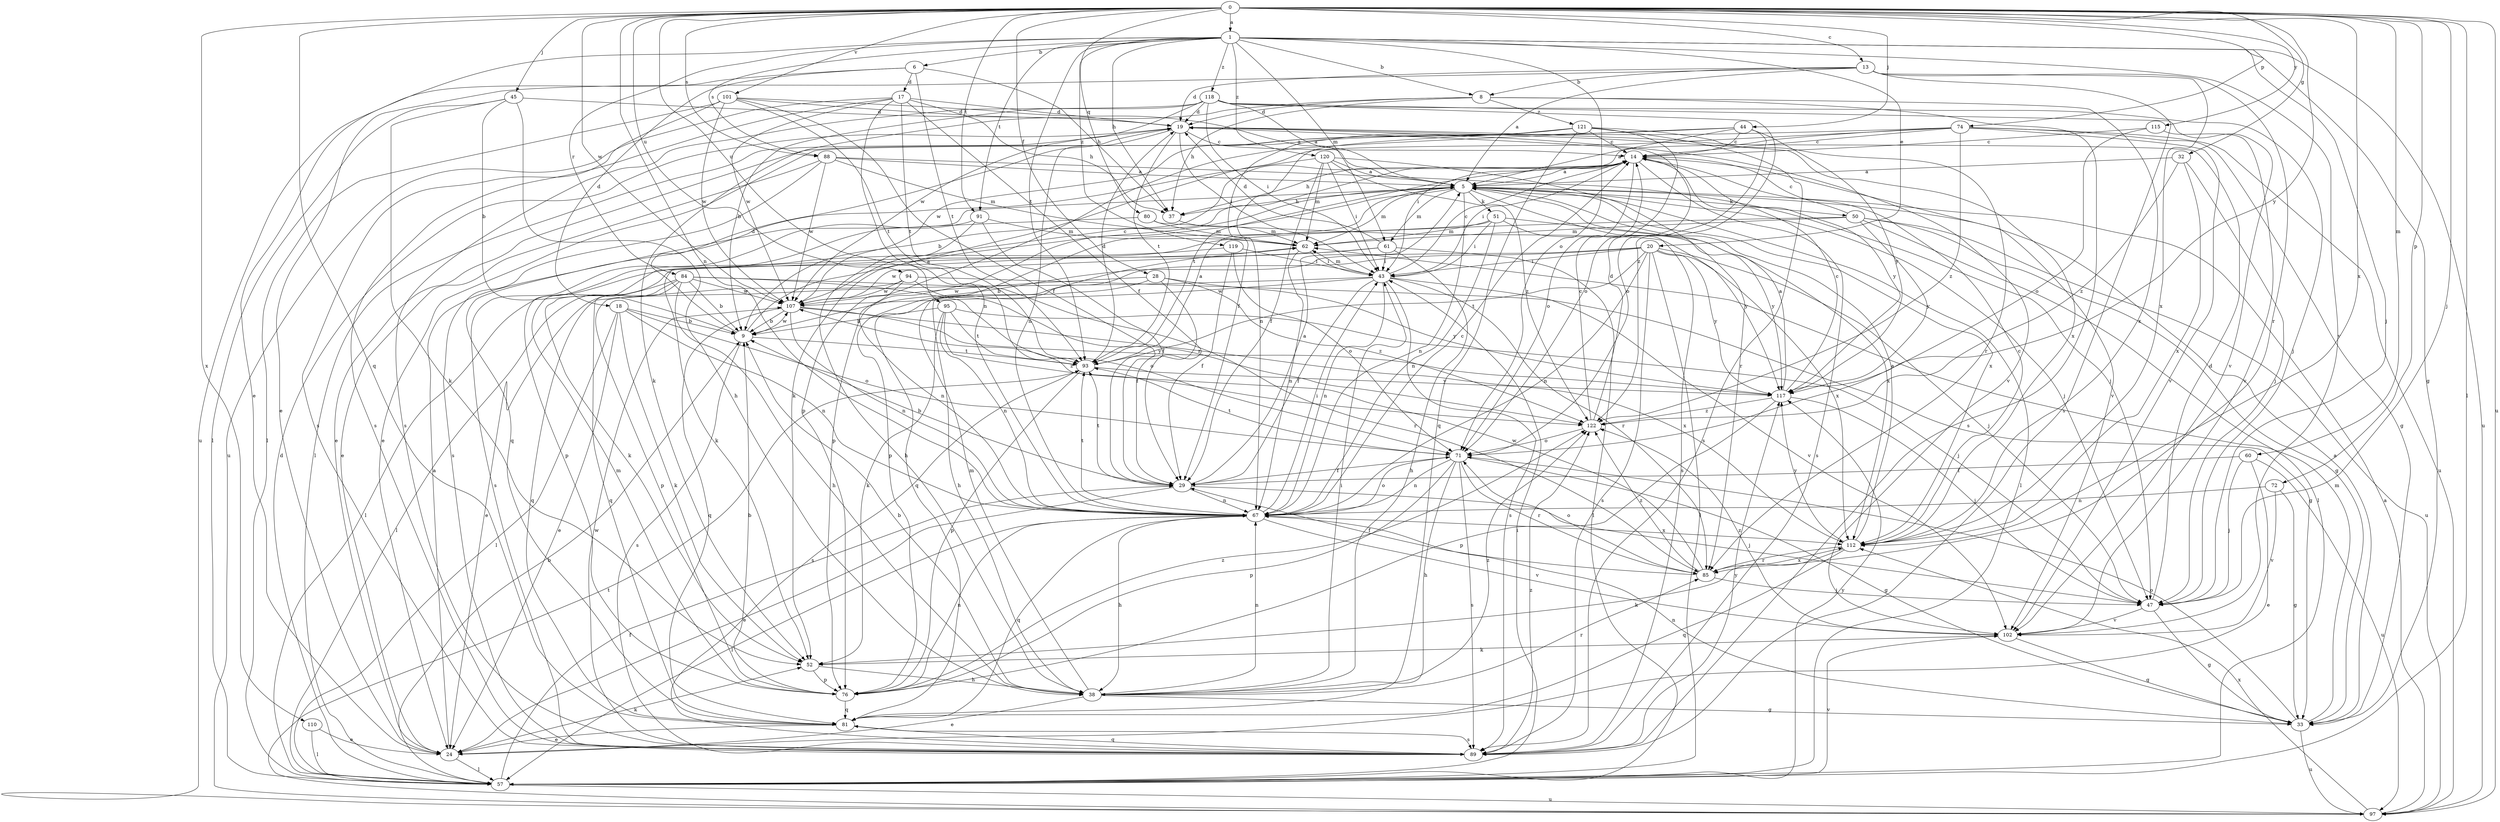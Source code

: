 strict digraph  {
0;
1;
5;
6;
8;
9;
13;
14;
17;
18;
19;
20;
24;
28;
29;
32;
33;
37;
38;
43;
44;
45;
47;
50;
51;
52;
57;
60;
61;
62;
67;
71;
72;
74;
76;
80;
81;
84;
85;
88;
89;
91;
93;
94;
95;
97;
101;
102;
107;
110;
112;
115;
117;
118;
119;
120;
121;
122;
0 -> 1  [label=a];
0 -> 13  [label=c];
0 -> 28  [label=f];
0 -> 32  [label=g];
0 -> 44  [label=j];
0 -> 45  [label=j];
0 -> 47  [label=j];
0 -> 57  [label=l];
0 -> 60  [label=m];
0 -> 67  [label=n];
0 -> 72  [label=p];
0 -> 74  [label=p];
0 -> 80  [label=q];
0 -> 81  [label=q];
0 -> 88  [label=s];
0 -> 91  [label=t];
0 -> 94  [label=u];
0 -> 95  [label=u];
0 -> 97  [label=u];
0 -> 101  [label=v];
0 -> 107  [label=w];
0 -> 110  [label=x];
0 -> 112  [label=x];
0 -> 115  [label=y];
0 -> 117  [label=y];
1 -> 6  [label=b];
1 -> 8  [label=b];
1 -> 20  [label=e];
1 -> 24  [label=e];
1 -> 33  [label=g];
1 -> 37  [label=h];
1 -> 47  [label=j];
1 -> 61  [label=m];
1 -> 71  [label=o];
1 -> 84  [label=r];
1 -> 88  [label=s];
1 -> 91  [label=t];
1 -> 93  [label=t];
1 -> 97  [label=u];
1 -> 102  [label=v];
1 -> 118  [label=z];
1 -> 119  [label=z];
1 -> 120  [label=z];
5 -> 37  [label=h];
5 -> 47  [label=j];
5 -> 50  [label=k];
5 -> 51  [label=k];
5 -> 57  [label=l];
5 -> 61  [label=m];
5 -> 62  [label=m];
5 -> 67  [label=n];
5 -> 76  [label=p];
5 -> 89  [label=s];
5 -> 112  [label=x];
6 -> 17  [label=d];
6 -> 18  [label=d];
6 -> 37  [label=h];
6 -> 93  [label=t];
6 -> 97  [label=u];
8 -> 19  [label=d];
8 -> 37  [label=h];
8 -> 52  [label=k];
8 -> 89  [label=s];
8 -> 112  [label=x];
8 -> 121  [label=z];
9 -> 5  [label=a];
9 -> 19  [label=d];
9 -> 89  [label=s];
9 -> 93  [label=t];
9 -> 107  [label=w];
13 -> 5  [label=a];
13 -> 8  [label=b];
13 -> 19  [label=d];
13 -> 24  [label=e];
13 -> 85  [label=r];
13 -> 89  [label=s];
13 -> 112  [label=x];
14 -> 5  [label=a];
14 -> 9  [label=b];
14 -> 37  [label=h];
14 -> 43  [label=i];
14 -> 71  [label=o];
14 -> 89  [label=s];
14 -> 93  [label=t];
14 -> 102  [label=v];
14 -> 117  [label=y];
17 -> 19  [label=d];
17 -> 29  [label=f];
17 -> 37  [label=h];
17 -> 67  [label=n];
17 -> 89  [label=s];
17 -> 93  [label=t];
17 -> 97  [label=u];
17 -> 107  [label=w];
18 -> 9  [label=b];
18 -> 24  [label=e];
18 -> 52  [label=k];
18 -> 57  [label=l];
18 -> 67  [label=n];
18 -> 71  [label=o];
19 -> 14  [label=c];
19 -> 43  [label=i];
19 -> 57  [label=l];
19 -> 67  [label=n];
19 -> 93  [label=t];
19 -> 102  [label=v];
19 -> 112  [label=x];
20 -> 9  [label=b];
20 -> 43  [label=i];
20 -> 47  [label=j];
20 -> 57  [label=l];
20 -> 67  [label=n];
20 -> 81  [label=q];
20 -> 89  [label=s];
20 -> 93  [label=t];
20 -> 112  [label=x];
20 -> 117  [label=y];
24 -> 5  [label=a];
24 -> 52  [label=k];
24 -> 57  [label=l];
28 -> 29  [label=f];
28 -> 38  [label=h];
28 -> 107  [label=w];
28 -> 117  [label=y];
28 -> 122  [label=z];
29 -> 5  [label=a];
29 -> 9  [label=b];
29 -> 24  [label=e];
29 -> 47  [label=j];
29 -> 67  [label=n];
29 -> 93  [label=t];
32 -> 5  [label=a];
32 -> 47  [label=j];
32 -> 112  [label=x];
32 -> 122  [label=z];
33 -> 5  [label=a];
33 -> 62  [label=m];
33 -> 67  [label=n];
33 -> 71  [label=o];
33 -> 97  [label=u];
37 -> 62  [label=m];
38 -> 9  [label=b];
38 -> 24  [label=e];
38 -> 33  [label=g];
38 -> 43  [label=i];
38 -> 62  [label=m];
38 -> 67  [label=n];
38 -> 85  [label=r];
38 -> 122  [label=z];
43 -> 14  [label=c];
43 -> 29  [label=f];
43 -> 62  [label=m];
43 -> 67  [label=n];
43 -> 76  [label=p];
43 -> 85  [label=r];
43 -> 89  [label=s];
43 -> 102  [label=v];
43 -> 107  [label=w];
44 -> 5  [label=a];
44 -> 14  [label=c];
44 -> 24  [label=e];
44 -> 71  [label=o];
44 -> 76  [label=p];
44 -> 117  [label=y];
45 -> 9  [label=b];
45 -> 19  [label=d];
45 -> 38  [label=h];
45 -> 52  [label=k];
45 -> 57  [label=l];
47 -> 19  [label=d];
47 -> 33  [label=g];
47 -> 102  [label=v];
50 -> 14  [label=c];
50 -> 33  [label=g];
50 -> 52  [label=k];
50 -> 57  [label=l];
50 -> 62  [label=m];
50 -> 97  [label=u];
50 -> 117  [label=y];
51 -> 43  [label=i];
51 -> 62  [label=m];
51 -> 67  [label=n];
51 -> 76  [label=p];
51 -> 112  [label=x];
51 -> 117  [label=y];
52 -> 38  [label=h];
52 -> 76  [label=p];
57 -> 9  [label=b];
57 -> 19  [label=d];
57 -> 29  [label=f];
57 -> 43  [label=i];
57 -> 97  [label=u];
57 -> 102  [label=v];
57 -> 117  [label=y];
60 -> 24  [label=e];
60 -> 29  [label=f];
60 -> 47  [label=j];
60 -> 97  [label=u];
61 -> 19  [label=d];
61 -> 38  [label=h];
61 -> 43  [label=i];
61 -> 52  [label=k];
61 -> 57  [label=l];
61 -> 107  [label=w];
62 -> 43  [label=i];
62 -> 67  [label=n];
67 -> 14  [label=c];
67 -> 38  [label=h];
67 -> 43  [label=i];
67 -> 57  [label=l];
67 -> 71  [label=o];
67 -> 81  [label=q];
67 -> 93  [label=t];
67 -> 102  [label=v];
67 -> 112  [label=x];
71 -> 29  [label=f];
71 -> 33  [label=g];
71 -> 38  [label=h];
71 -> 67  [label=n];
71 -> 76  [label=p];
71 -> 85  [label=r];
71 -> 89  [label=s];
71 -> 93  [label=t];
72 -> 33  [label=g];
72 -> 67  [label=n];
72 -> 102  [label=v];
74 -> 14  [label=c];
74 -> 24  [label=e];
74 -> 33  [label=g];
74 -> 43  [label=i];
74 -> 52  [label=k];
74 -> 97  [label=u];
74 -> 102  [label=v];
74 -> 122  [label=z];
76 -> 9  [label=b];
76 -> 62  [label=m];
76 -> 67  [label=n];
76 -> 81  [label=q];
76 -> 122  [label=z];
80 -> 62  [label=m];
80 -> 76  [label=p];
80 -> 117  [label=y];
81 -> 24  [label=e];
81 -> 89  [label=s];
84 -> 9  [label=b];
84 -> 24  [label=e];
84 -> 38  [label=h];
84 -> 57  [label=l];
84 -> 71  [label=o];
84 -> 81  [label=q];
84 -> 85  [label=r];
84 -> 107  [label=w];
85 -> 29  [label=f];
85 -> 47  [label=j];
85 -> 71  [label=o];
85 -> 107  [label=w];
85 -> 112  [label=x];
85 -> 122  [label=z];
88 -> 5  [label=a];
88 -> 24  [label=e];
88 -> 47  [label=j];
88 -> 62  [label=m];
88 -> 89  [label=s];
88 -> 107  [label=w];
89 -> 81  [label=q];
89 -> 107  [label=w];
89 -> 117  [label=y];
89 -> 122  [label=z];
91 -> 29  [label=f];
91 -> 38  [label=h];
91 -> 62  [label=m];
91 -> 89  [label=s];
93 -> 5  [label=a];
93 -> 19  [label=d];
93 -> 76  [label=p];
93 -> 89  [label=s];
93 -> 117  [label=y];
94 -> 33  [label=g];
94 -> 67  [label=n];
94 -> 81  [label=q];
94 -> 107  [label=w];
94 -> 122  [label=z];
95 -> 9  [label=b];
95 -> 47  [label=j];
95 -> 52  [label=k];
95 -> 67  [label=n];
95 -> 93  [label=t];
95 -> 122  [label=z];
97 -> 5  [label=a];
97 -> 93  [label=t];
97 -> 112  [label=x];
101 -> 5  [label=a];
101 -> 19  [label=d];
101 -> 29  [label=f];
101 -> 57  [label=l];
101 -> 89  [label=s];
101 -> 93  [label=t];
101 -> 107  [label=w];
102 -> 33  [label=g];
102 -> 52  [label=k];
102 -> 122  [label=z];
107 -> 9  [label=b];
107 -> 14  [label=c];
107 -> 67  [label=n];
107 -> 81  [label=q];
107 -> 112  [label=x];
107 -> 117  [label=y];
110 -> 24  [label=e];
110 -> 57  [label=l];
112 -> 5  [label=a];
112 -> 14  [label=c];
112 -> 52  [label=k];
112 -> 81  [label=q];
112 -> 85  [label=r];
112 -> 117  [label=y];
115 -> 14  [label=c];
115 -> 71  [label=o];
115 -> 102  [label=v];
117 -> 5  [label=a];
117 -> 14  [label=c];
117 -> 47  [label=j];
117 -> 76  [label=p];
117 -> 122  [label=z];
118 -> 5  [label=a];
118 -> 9  [label=b];
118 -> 19  [label=d];
118 -> 43  [label=i];
118 -> 47  [label=j];
118 -> 89  [label=s];
118 -> 102  [label=v];
118 -> 107  [label=w];
118 -> 122  [label=z];
119 -> 29  [label=f];
119 -> 43  [label=i];
119 -> 57  [label=l];
119 -> 71  [label=o];
120 -> 5  [label=a];
120 -> 29  [label=f];
120 -> 43  [label=i];
120 -> 62  [label=m];
120 -> 81  [label=q];
120 -> 85  [label=r];
120 -> 122  [label=z];
121 -> 14  [label=c];
121 -> 29  [label=f];
121 -> 67  [label=n];
121 -> 71  [label=o];
121 -> 81  [label=q];
121 -> 85  [label=r];
121 -> 89  [label=s];
121 -> 107  [label=w];
122 -> 14  [label=c];
122 -> 19  [label=d];
122 -> 71  [label=o];
}
